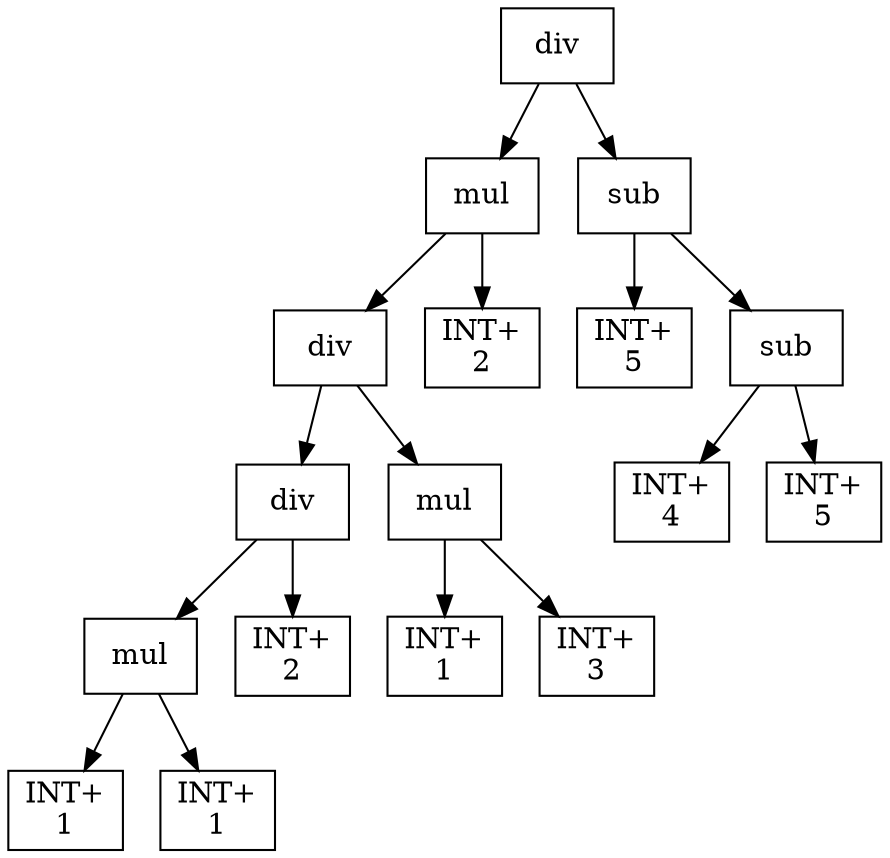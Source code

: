 digraph expr {
  node [shape=box];
  n1 [label="div"];
  n2 [label="mul"];
  n3 [label="div"];
  n4 [label="div"];
  n5 [label="mul"];
  n6 [label="INT+\n1"];
  n7 [label="INT+\n1"];
  n5 -> n6;
  n5 -> n7;
  n8 [label="INT+\n2"];
  n4 -> n5;
  n4 -> n8;
  n9 [label="mul"];
  n10 [label="INT+\n1"];
  n11 [label="INT+\n3"];
  n9 -> n10;
  n9 -> n11;
  n3 -> n4;
  n3 -> n9;
  n12 [label="INT+\n2"];
  n2 -> n3;
  n2 -> n12;
  n13 [label="sub"];
  n14 [label="INT+\n5"];
  n15 [label="sub"];
  n16 [label="INT+\n4"];
  n17 [label="INT+\n5"];
  n15 -> n16;
  n15 -> n17;
  n13 -> n14;
  n13 -> n15;
  n1 -> n2;
  n1 -> n13;
}